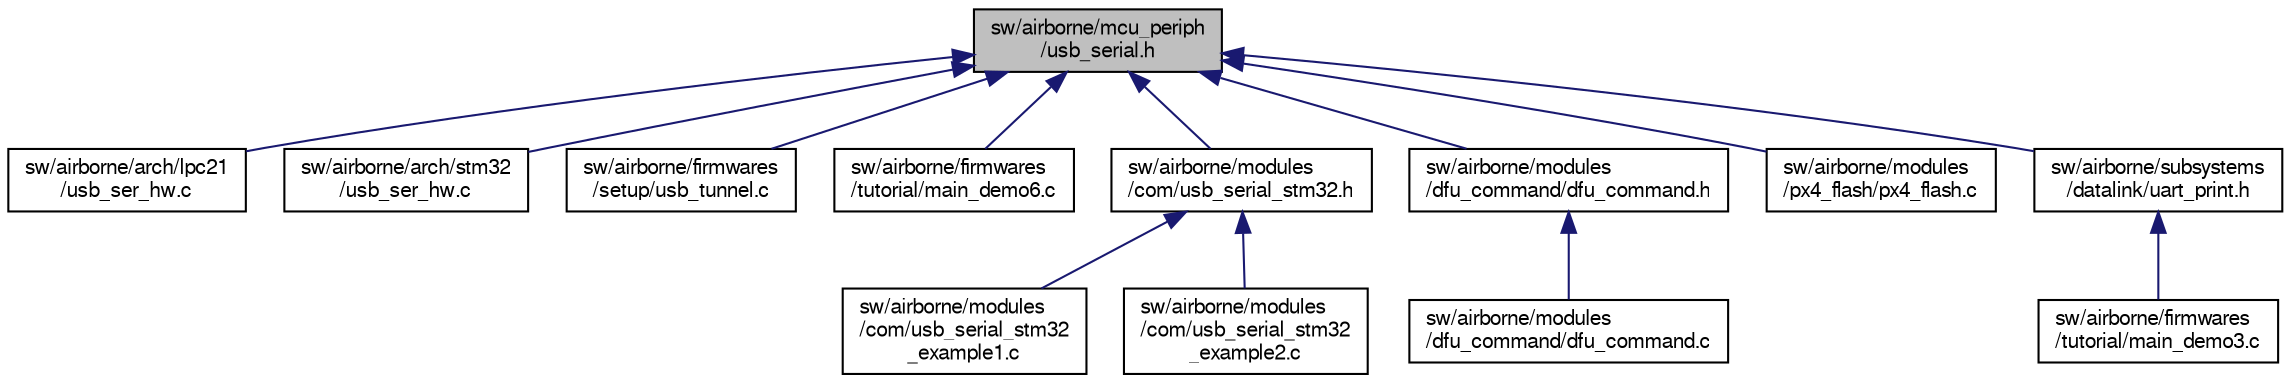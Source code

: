 digraph "sw/airborne/mcu_periph/usb_serial.h"
{
  edge [fontname="FreeSans",fontsize="10",labelfontname="FreeSans",labelfontsize="10"];
  node [fontname="FreeSans",fontsize="10",shape=record];
  Node1 [label="sw/airborne/mcu_periph\l/usb_serial.h",height=0.2,width=0.4,color="black", fillcolor="grey75", style="filled", fontcolor="black"];
  Node1 -> Node2 [dir="back",color="midnightblue",fontsize="10",style="solid",fontname="FreeSans"];
  Node2 [label="sw/airborne/arch/lpc21\l/usb_ser_hw.c",height=0.2,width=0.4,color="black", fillcolor="white", style="filled",URL="$lpc21_2usb__ser__hw_8c.html"];
  Node1 -> Node3 [dir="back",color="midnightblue",fontsize="10",style="solid",fontname="FreeSans"];
  Node3 [label="sw/airborne/arch/stm32\l/usb_ser_hw.c",height=0.2,width=0.4,color="black", fillcolor="white", style="filled",URL="$stm32_2usb__ser__hw_8c.html",tooltip="CDC USB device driver for STM32 architecture (STM32F1, STM32F4) "];
  Node1 -> Node4 [dir="back",color="midnightblue",fontsize="10",style="solid",fontname="FreeSans"];
  Node4 [label="sw/airborne/firmwares\l/setup/usb_tunnel.c",height=0.2,width=0.4,color="black", fillcolor="white", style="filled",URL="$usb__tunnel_8c.html",tooltip="USB tunnel application. "];
  Node1 -> Node5 [dir="back",color="midnightblue",fontsize="10",style="solid",fontname="FreeSans"];
  Node5 [label="sw/airborne/firmwares\l/tutorial/main_demo6.c",height=0.2,width=0.4,color="black", fillcolor="white", style="filled",URL="$main__demo6_8c.html"];
  Node1 -> Node6 [dir="back",color="midnightblue",fontsize="10",style="solid",fontname="FreeSans"];
  Node6 [label="sw/airborne/modules\l/com/usb_serial_stm32.h",height=0.2,width=0.4,color="black", fillcolor="white", style="filled",URL="$usb__serial__stm32_8h.html",tooltip="header for serial over USB modules "];
  Node6 -> Node7 [dir="back",color="midnightblue",fontsize="10",style="solid",fontname="FreeSans"];
  Node7 [label="sw/airborne/modules\l/com/usb_serial_stm32\l_example1.c",height=0.2,width=0.4,color="black", fillcolor="white", style="filled",URL="$usb__serial__stm32__example1_8c.html",tooltip="USB_SERIAL_STM32 example 1 - a template for a console to autopilot. "];
  Node6 -> Node8 [dir="back",color="midnightblue",fontsize="10",style="solid",fontname="FreeSans"];
  Node8 [label="sw/airborne/modules\l/com/usb_serial_stm32\l_example2.c",height=0.2,width=0.4,color="black", fillcolor="white", style="filled",URL="$usb__serial__stm32__example2_8c.html",tooltip="USB_SERIAL_STM32 example 2 - sends lot of data through serial port. "];
  Node1 -> Node9 [dir="back",color="midnightblue",fontsize="10",style="solid",fontname="FreeSans"];
  Node9 [label="sw/airborne/modules\l/dfu_command/dfu_command.h",height=0.2,width=0.4,color="black", fillcolor="white", style="filled",URL="$dfu__command_8h.html"];
  Node9 -> Node10 [dir="back",color="midnightblue",fontsize="10",style="solid",fontname="FreeSans"];
  Node10 [label="sw/airborne/modules\l/dfu_command/dfu_command.c",height=0.2,width=0.4,color="black", fillcolor="white", style="filled",URL="$dfu__command_8c.html"];
  Node1 -> Node11 [dir="back",color="midnightblue",fontsize="10",style="solid",fontname="FreeSans"];
  Node11 [label="sw/airborne/modules\l/px4_flash/px4_flash.c",height=0.2,width=0.4,color="black", fillcolor="white", style="filled",URL="$px4__flash_8c.html"];
  Node1 -> Node12 [dir="back",color="midnightblue",fontsize="10",style="solid",fontname="FreeSans"];
  Node12 [label="sw/airborne/subsystems\l/datalink/uart_print.h",height=0.2,width=0.4,color="black", fillcolor="white", style="filled",URL="$uart__print_8h.html"];
  Node12 -> Node13 [dir="back",color="midnightblue",fontsize="10",style="solid",fontname="FreeSans"];
  Node13 [label="sw/airborne/firmwares\l/tutorial/main_demo3.c",height=0.2,width=0.4,color="black", fillcolor="white", style="filled",URL="$main__demo3_8c.html"];
}
